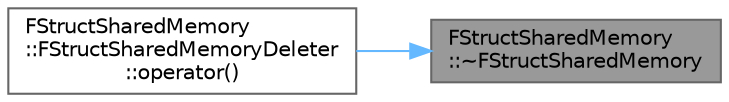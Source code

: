 digraph "FStructSharedMemory::~FStructSharedMemory"
{
 // INTERACTIVE_SVG=YES
 // LATEX_PDF_SIZE
  bgcolor="transparent";
  edge [fontname=Helvetica,fontsize=10,labelfontname=Helvetica,labelfontsize=10];
  node [fontname=Helvetica,fontsize=10,shape=box,height=0.2,width=0.4];
  rankdir="RL";
  Node1 [id="Node000001",label="FStructSharedMemory\l::~FStructSharedMemory",height=0.2,width=0.4,color="gray40", fillcolor="grey60", style="filled", fontcolor="black",tooltip=" "];
  Node1 -> Node2 [id="edge1_Node000001_Node000002",dir="back",color="steelblue1",style="solid",tooltip=" "];
  Node2 [id="Node000002",label="FStructSharedMemory\l::FStructSharedMemoryDeleter\l::operator()",height=0.2,width=0.4,color="grey40", fillcolor="white", style="filled",URL="$d2/dd5/structFStructSharedMemory_1_1FStructSharedMemoryDeleter.html#a24012f9e1e2517b9e3de4584ad2bdab6",tooltip=" "];
}
